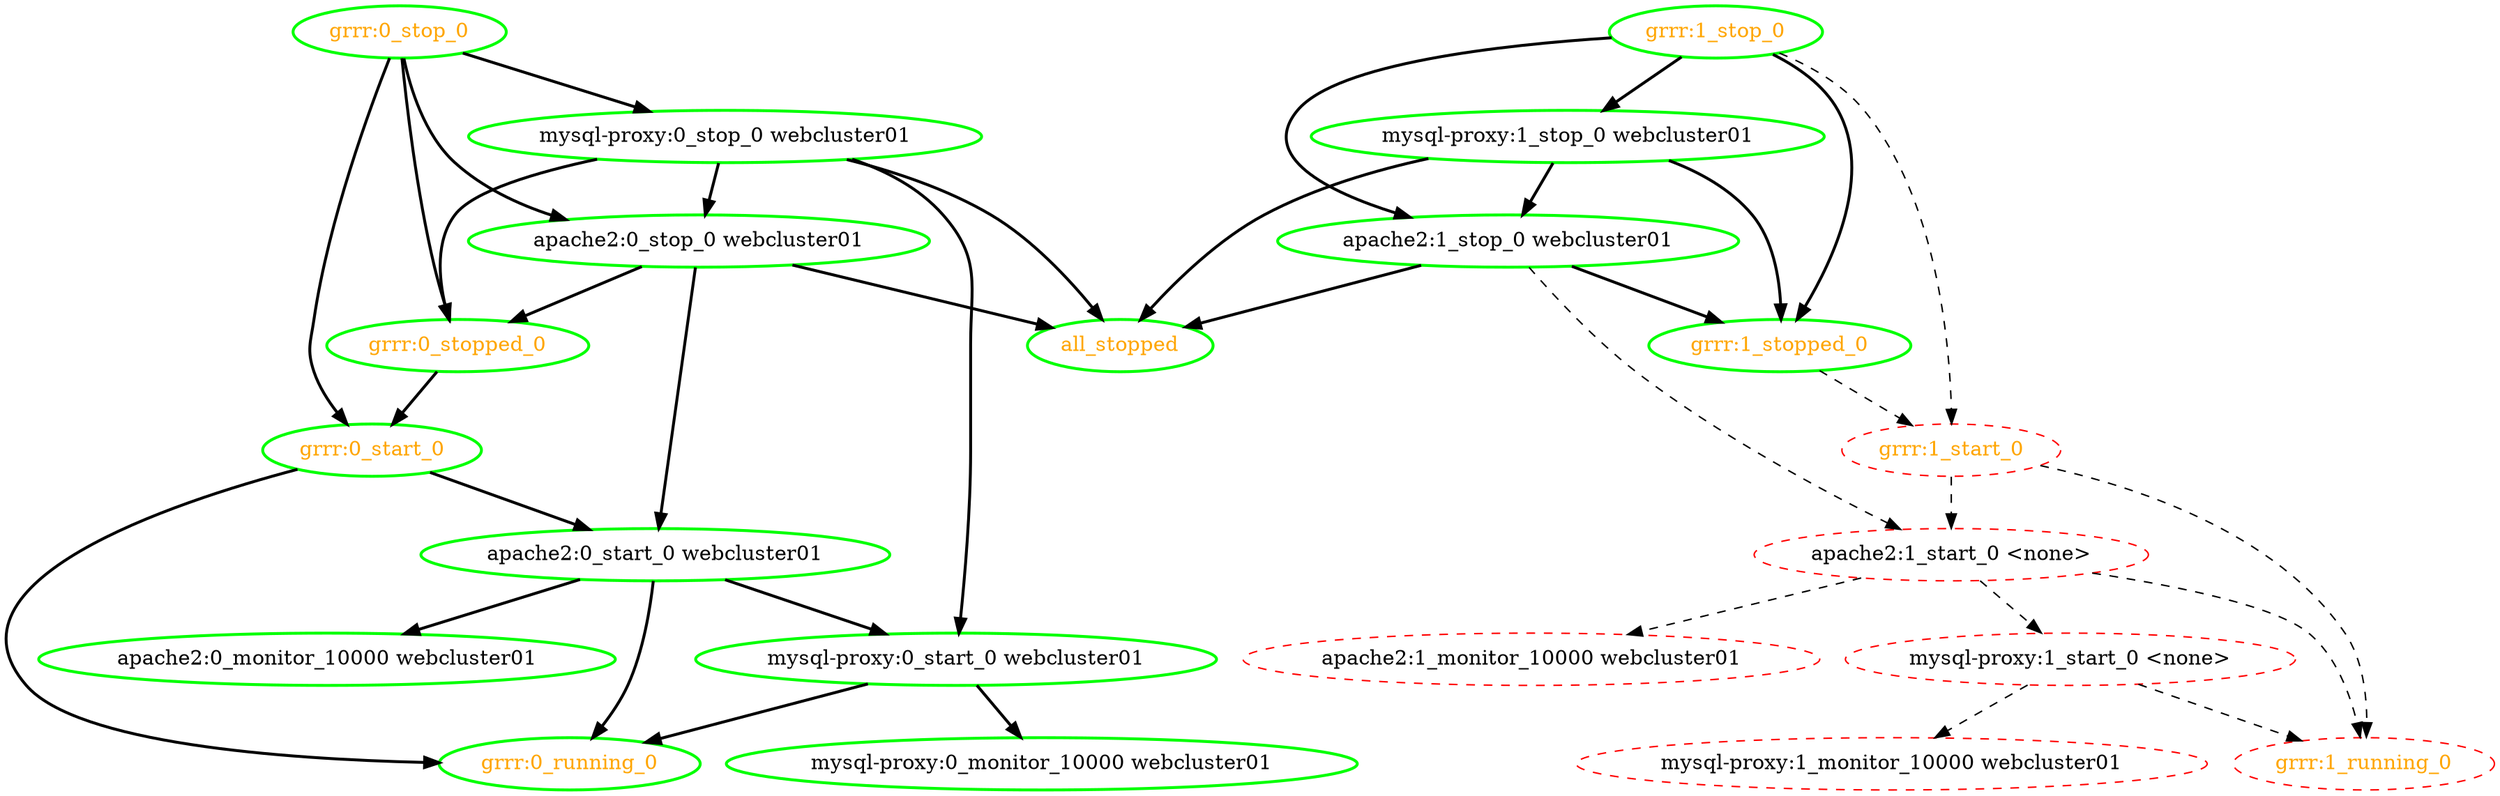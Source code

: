 digraph "g" {
"all_stopped" [ style=bold color="green" fontcolor="orange"  ]
"apache2:0_monitor_10000 webcluster01" [ style=bold color="green" fontcolor="black"  ]
"apache2:0_start_0 webcluster01" -> "apache2:0_monitor_10000 webcluster01" [ style = bold]
"apache2:0_start_0 webcluster01" -> "grrr:0_running_0" [ style = bold]
"apache2:0_start_0 webcluster01" -> "mysql-proxy:0_start_0 webcluster01" [ style = bold]
"apache2:0_start_0 webcluster01" [ style=bold color="green" fontcolor="black"  ]
"apache2:0_stop_0 webcluster01" -> "all_stopped" [ style = bold]
"apache2:0_stop_0 webcluster01" -> "apache2:0_start_0 webcluster01" [ style = bold]
"apache2:0_stop_0 webcluster01" -> "grrr:0_stopped_0" [ style = bold]
"apache2:0_stop_0 webcluster01" [ style=bold color="green" fontcolor="black"  ]
"apache2:1_monitor_10000 webcluster01" [ style=dashed color="red" fontcolor="black"  ]
"apache2:1_start_0 <none>" -> "apache2:1_monitor_10000 webcluster01" [ style = dashed]
"apache2:1_start_0 <none>" -> "grrr:1_running_0" [ style = dashed]
"apache2:1_start_0 <none>" -> "mysql-proxy:1_start_0 <none>" [ style = dashed]
"apache2:1_start_0 <none>" [ style=dashed color="red" fontcolor="black"  ]
"apache2:1_stop_0 webcluster01" -> "all_stopped" [ style = bold]
"apache2:1_stop_0 webcluster01" -> "apache2:1_start_0 <none>" [ style = dashed]
"apache2:1_stop_0 webcluster01" -> "grrr:1_stopped_0" [ style = bold]
"apache2:1_stop_0 webcluster01" [ style=bold color="green" fontcolor="black"  ]
"grrr:0_running_0" [ style=bold color="green" fontcolor="orange"  ]
"grrr:0_start_0" -> "apache2:0_start_0 webcluster01" [ style = bold]
"grrr:0_start_0" -> "grrr:0_running_0" [ style = bold]
"grrr:0_start_0" [ style=bold color="green" fontcolor="orange"  ]
"grrr:0_stop_0" -> "apache2:0_stop_0 webcluster01" [ style = bold]
"grrr:0_stop_0" -> "grrr:0_start_0" [ style = bold]
"grrr:0_stop_0" -> "grrr:0_stopped_0" [ style = bold]
"grrr:0_stop_0" -> "mysql-proxy:0_stop_0 webcluster01" [ style = bold]
"grrr:0_stop_0" [ style=bold color="green" fontcolor="orange"  ]
"grrr:0_stopped_0" -> "grrr:0_start_0" [ style = bold]
"grrr:0_stopped_0" [ style=bold color="green" fontcolor="orange"  ]
"grrr:1_running_0" [ style=dashed color="red" fontcolor="orange"  ]
"grrr:1_start_0" -> "apache2:1_start_0 <none>" [ style = dashed]
"grrr:1_start_0" -> "grrr:1_running_0" [ style = dashed]
"grrr:1_start_0" [ style=dashed color="red" fontcolor="orange"  ]
"grrr:1_stop_0" -> "apache2:1_stop_0 webcluster01" [ style = bold]
"grrr:1_stop_0" -> "grrr:1_start_0" [ style = dashed]
"grrr:1_stop_0" -> "grrr:1_stopped_0" [ style = bold]
"grrr:1_stop_0" -> "mysql-proxy:1_stop_0 webcluster01" [ style = bold]
"grrr:1_stop_0" [ style=bold color="green" fontcolor="orange"  ]
"grrr:1_stopped_0" -> "grrr:1_start_0" [ style = dashed]
"grrr:1_stopped_0" [ style=bold color="green" fontcolor="orange"  ]
"mysql-proxy:0_monitor_10000 webcluster01" [ style=bold color="green" fontcolor="black"  ]
"mysql-proxy:0_start_0 webcluster01" -> "grrr:0_running_0" [ style = bold]
"mysql-proxy:0_start_0 webcluster01" -> "mysql-proxy:0_monitor_10000 webcluster01" [ style = bold]
"mysql-proxy:0_start_0 webcluster01" [ style=bold color="green" fontcolor="black"  ]
"mysql-proxy:0_stop_0 webcluster01" -> "all_stopped" [ style = bold]
"mysql-proxy:0_stop_0 webcluster01" -> "apache2:0_stop_0 webcluster01" [ style = bold]
"mysql-proxy:0_stop_0 webcluster01" -> "grrr:0_stopped_0" [ style = bold]
"mysql-proxy:0_stop_0 webcluster01" -> "mysql-proxy:0_start_0 webcluster01" [ style = bold]
"mysql-proxy:0_stop_0 webcluster01" [ style=bold color="green" fontcolor="black"  ]
"mysql-proxy:1_monitor_10000 webcluster01" [ style=dashed color="red" fontcolor="black"  ]
"mysql-proxy:1_start_0 <none>" -> "grrr:1_running_0" [ style = dashed]
"mysql-proxy:1_start_0 <none>" -> "mysql-proxy:1_monitor_10000 webcluster01" [ style = dashed]
"mysql-proxy:1_start_0 <none>" [ style=dashed color="red" fontcolor="black"  ]
"mysql-proxy:1_stop_0 webcluster01" -> "all_stopped" [ style = bold]
"mysql-proxy:1_stop_0 webcluster01" -> "apache2:1_stop_0 webcluster01" [ style = bold]
"mysql-proxy:1_stop_0 webcluster01" -> "grrr:1_stopped_0" [ style = bold]
"mysql-proxy:1_stop_0 webcluster01" [ style=bold color="green" fontcolor="black"  ]
}
